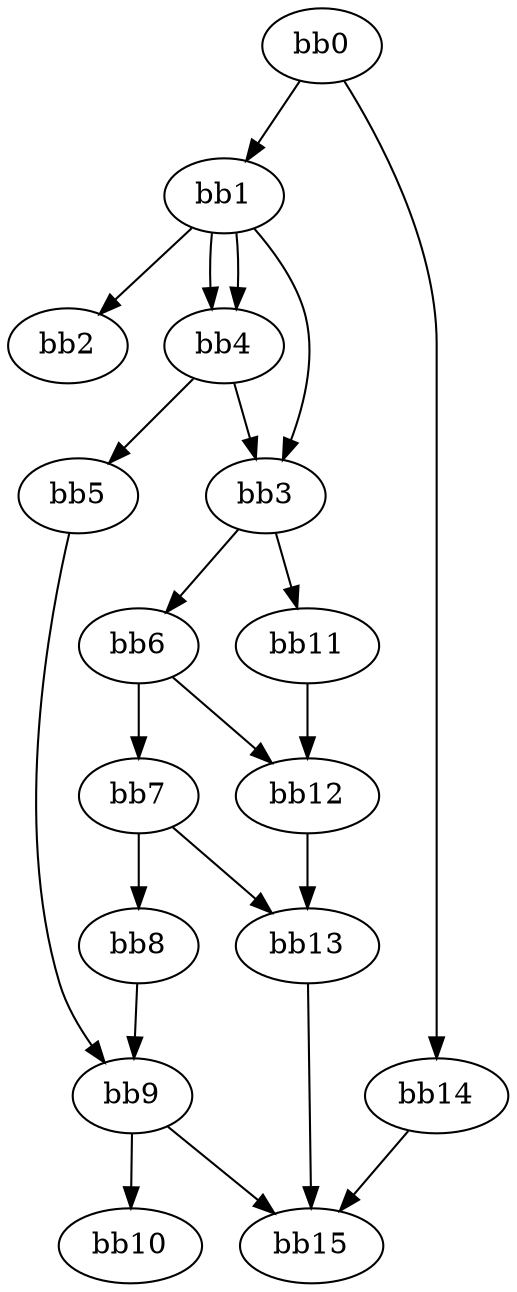 digraph {
    0 [ label = "bb0\l" ]
    1 [ label = "bb1\l" ]
    2 [ label = "bb2\l" ]
    3 [ label = "bb3\l" ]
    4 [ label = "bb4\l" ]
    5 [ label = "bb5\l" ]
    6 [ label = "bb6\l" ]
    7 [ label = "bb7\l" ]
    8 [ label = "bb8\l" ]
    9 [ label = "bb9\l" ]
    10 [ label = "bb10\l" ]
    11 [ label = "bb11\l" ]
    12 [ label = "bb12\l" ]
    13 [ label = "bb13\l" ]
    14 [ label = "bb14\l" ]
    15 [ label = "bb15\l" ]
    0 -> 1 [ ]
    0 -> 14 [ ]
    1 -> 2 [ ]
    1 -> 3 [ ]
    1 -> 4 [ ]
    1 -> 4 [ ]
    3 -> 6 [ ]
    3 -> 11 [ ]
    4 -> 3 [ ]
    4 -> 5 [ ]
    5 -> 9 [ ]
    6 -> 7 [ ]
    6 -> 12 [ ]
    7 -> 8 [ ]
    7 -> 13 [ ]
    8 -> 9 [ ]
    9 -> 10 [ ]
    9 -> 15 [ ]
    11 -> 12 [ ]
    12 -> 13 [ ]
    13 -> 15 [ ]
    14 -> 15 [ ]
}

